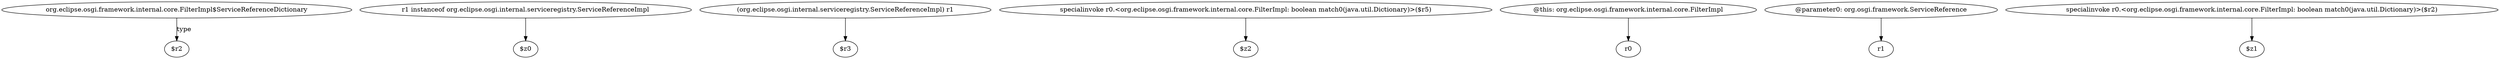 digraph g {
0[label="org.eclipse.osgi.framework.internal.core.FilterImpl$ServiceReferenceDictionary"]
1[label="$r2"]
0->1[label="type"]
2[label="r1 instanceof org.eclipse.osgi.internal.serviceregistry.ServiceReferenceImpl"]
3[label="$z0"]
2->3[label=""]
4[label="(org.eclipse.osgi.internal.serviceregistry.ServiceReferenceImpl) r1"]
5[label="$r3"]
4->5[label=""]
6[label="specialinvoke r0.<org.eclipse.osgi.framework.internal.core.FilterImpl: boolean match0(java.util.Dictionary)>($r5)"]
7[label="$z2"]
6->7[label=""]
8[label="@this: org.eclipse.osgi.framework.internal.core.FilterImpl"]
9[label="r0"]
8->9[label=""]
10[label="@parameter0: org.osgi.framework.ServiceReference"]
11[label="r1"]
10->11[label=""]
12[label="specialinvoke r0.<org.eclipse.osgi.framework.internal.core.FilterImpl: boolean match0(java.util.Dictionary)>($r2)"]
13[label="$z1"]
12->13[label=""]
}